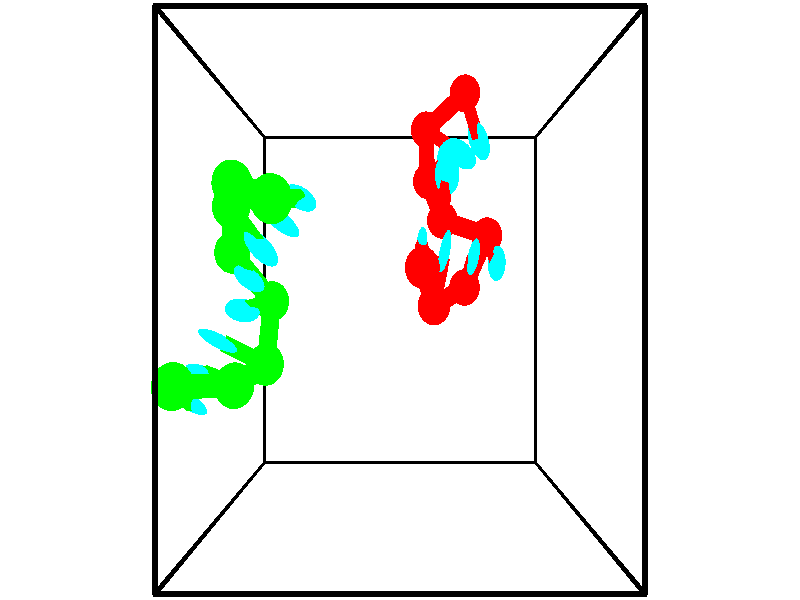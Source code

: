 // switches for output
#declare DRAW_BASES = 1; // possible values are 0, 1; only relevant for DNA ribbons
#declare DRAW_BASES_TYPE = 3; // possible values are 1, 2, 3; only relevant for DNA ribbons
#declare DRAW_FOG = 0; // set to 1 to enable fog

#include "colors.inc"

#include "transforms.inc"
background { rgb <1, 1, 1>}

#default {
   normal{
       ripples 0.25
       frequency 0.20
       turbulence 0.2
       lambda 5
   }
	finish {
		phong 0.1
		phong_size 40.
	}
}

// original window dimensions: 1024x640


// camera settings

camera {
	sky <-0, 1, 0>
	up <-0, 1, 0>
	right 1.6 * <1, 0, 0>
	location <2.5, 2.5, 11.1562>
	look_at <2.5, 2.5, 2.5>
	direction <0, 0, -8.6562>
	angle 67.0682
}


# declare cpy_camera_pos = <2.5, 2.5, 11.1562>;
# if (DRAW_FOG = 1)
fog {
	fog_type 2
	up vnormalize(cpy_camera_pos)
	color rgbt<1,1,1,0.3>
	distance 1e-5
	fog_alt 3e-3
	fog_offset 4
}
# end


// LIGHTS

# declare lum = 6;
global_settings {
	ambient_light rgb lum * <0.05, 0.05, 0.05>
	max_trace_level 15
}# declare cpy_direct_light_amount = 0.25;
light_source
{	1000 * <-1, -1, 1>,
	rgb lum * cpy_direct_light_amount
	parallel
}

light_source
{	1000 * <1, 1, -1>,
	rgb lum * cpy_direct_light_amount
	parallel
}

// strand 0

// nucleotide -1

// particle -1
sphere {
	<2.819600, 2.887696, 2.501992> 0.250000
	pigment { color rgbt <1,0,0,0> }
	no_shadow
}
cylinder {
	<2.829212, 3.076725, 2.149607>,  <2.834980, 3.190142, 1.938175>, 0.100000
	pigment { color rgbt <1,0,0,0> }
	no_shadow
}
cylinder {
	<2.829212, 3.076725, 2.149607>,  <2.819600, 2.887696, 2.501992>, 0.100000
	pigment { color rgbt <1,0,0,0> }
	no_shadow
}

// particle -1
sphere {
	<2.829212, 3.076725, 2.149607> 0.100000
	pigment { color rgbt <1,0,0,0> }
	no_shadow
}
sphere {
	0, 1
	scale<0.080000,0.200000,0.300000>
	matrix <0.994101, -0.104523, -0.028952,
		-0.105763, -0.875072, -0.472296,
		0.024031, 0.472572, -0.880964,
		2.836421, 3.218497, 1.885317>
	pigment { color rgbt <0,1,1,0> }
	no_shadow
}
cylinder {
	<3.024440, 2.424240, 1.840984>,  <2.819600, 2.887696, 2.501992>, 0.130000
	pigment { color rgbt <1,0,0,0> }
	no_shadow
}

// nucleotide -1

// particle -1
sphere {
	<3.024440, 2.424240, 1.840984> 0.250000
	pigment { color rgbt <1,0,0,0> }
	no_shadow
}
cylinder {
	<3.116550, 2.813316, 1.852621>,  <3.171817, 3.046762, 1.859602>, 0.100000
	pigment { color rgbt <1,0,0,0> }
	no_shadow
}
cylinder {
	<3.116550, 2.813316, 1.852621>,  <3.024440, 2.424240, 1.840984>, 0.100000
	pigment { color rgbt <1,0,0,0> }
	no_shadow
}

// particle -1
sphere {
	<3.116550, 2.813316, 1.852621> 0.100000
	pigment { color rgbt <1,0,0,0> }
	no_shadow
}
sphere {
	0, 1
	scale<0.080000,0.200000,0.300000>
	matrix <0.968490, -0.231990, 0.090592,
		0.094866, 0.007313, -0.995463,
		0.230275, 0.972691, 0.029091,
		3.185633, 3.105124, 1.861348>
	pigment { color rgbt <0,1,1,0> }
	no_shadow
}
cylinder {
	<3.559478, 2.670946, 1.238015>,  <3.024440, 2.424240, 1.840984>, 0.130000
	pigment { color rgbt <1,0,0,0> }
	no_shadow
}

// nucleotide -1

// particle -1
sphere {
	<3.559478, 2.670946, 1.238015> 0.250000
	pigment { color rgbt <1,0,0,0> }
	no_shadow
}
cylinder {
	<3.602287, 2.888721, 1.570794>,  <3.627973, 3.019387, 1.770461>, 0.100000
	pigment { color rgbt <1,0,0,0> }
	no_shadow
}
cylinder {
	<3.602287, 2.888721, 1.570794>,  <3.559478, 2.670946, 1.238015>, 0.100000
	pigment { color rgbt <1,0,0,0> }
	no_shadow
}

// particle -1
sphere {
	<3.602287, 2.888721, 1.570794> 0.100000
	pigment { color rgbt <1,0,0,0> }
	no_shadow
}
sphere {
	0, 1
	scale<0.080000,0.200000,0.300000>
	matrix <0.987405, -0.156264, -0.024760,
		0.116523, 0.824117, -0.554305,
		0.107024, 0.544438, 0.831946,
		3.634394, 3.052053, 1.820377>
	pigment { color rgbt <0,1,1,0> }
	no_shadow
}
cylinder {
	<3.932786, 3.384005, 1.202355>,  <3.559478, 2.670946, 1.238015>, 0.130000
	pigment { color rgbt <1,0,0,0> }
	no_shadow
}

// nucleotide -1

// particle -1
sphere {
	<3.932786, 3.384005, 1.202355> 0.250000
	pigment { color rgbt <1,0,0,0> }
	no_shadow
}
cylinder {
	<3.973186, 3.150627, 1.524694>,  <3.997427, 3.010600, 1.718097>, 0.100000
	pigment { color rgbt <1,0,0,0> }
	no_shadow
}
cylinder {
	<3.973186, 3.150627, 1.524694>,  <3.932786, 3.384005, 1.202355>, 0.100000
	pigment { color rgbt <1,0,0,0> }
	no_shadow
}

// particle -1
sphere {
	<3.973186, 3.150627, 1.524694> 0.100000
	pigment { color rgbt <1,0,0,0> }
	no_shadow
}
sphere {
	0, 1
	scale<0.080000,0.200000,0.300000>
	matrix <0.911106, -0.271097, -0.310470,
		0.399606, 0.765570, 0.504200,
		0.101000, -0.583445, 0.805848,
		4.003487, 2.975594, 1.766448>
	pigment { color rgbt <0,1,1,0> }
	no_shadow
}
cylinder {
	<3.194002, 3.586230, 1.271129>,  <3.932786, 3.384005, 1.202355>, 0.130000
	pigment { color rgbt <1,0,0,0> }
	no_shadow
}

// nucleotide -1

// particle -1
sphere {
	<3.194002, 3.586230, 1.271129> 0.250000
	pigment { color rgbt <1,0,0,0> }
	no_shadow
}
cylinder {
	<3.218220, 3.897671, 1.520966>,  <3.232750, 4.084535, 1.670868>, 0.100000
	pigment { color rgbt <1,0,0,0> }
	no_shadow
}
cylinder {
	<3.218220, 3.897671, 1.520966>,  <3.194002, 3.586230, 1.271129>, 0.100000
	pigment { color rgbt <1,0,0,0> }
	no_shadow
}

// particle -1
sphere {
	<3.218220, 3.897671, 1.520966> 0.100000
	pigment { color rgbt <1,0,0,0> }
	no_shadow
}
sphere {
	0, 1
	scale<0.080000,0.200000,0.300000>
	matrix <0.411398, 0.550655, -0.726313,
		-0.909443, 0.300930, -0.286976,
		0.060545, 0.778601, 0.624592,
		3.236383, 4.131251, 1.708343>
	pigment { color rgbt <0,1,1,0> }
	no_shadow
}
cylinder {
	<2.970924, 4.180339, 0.898205>,  <3.194002, 3.586230, 1.271129>, 0.130000
	pigment { color rgbt <1,0,0,0> }
	no_shadow
}

// nucleotide -1

// particle -1
sphere {
	<2.970924, 4.180339, 0.898205> 0.250000
	pigment { color rgbt <1,0,0,0> }
	no_shadow
}
cylinder {
	<3.163118, 4.327061, 1.216849>,  <3.278435, 4.415094, 1.408035>, 0.100000
	pigment { color rgbt <1,0,0,0> }
	no_shadow
}
cylinder {
	<3.163118, 4.327061, 1.216849>,  <2.970924, 4.180339, 0.898205>, 0.100000
	pigment { color rgbt <1,0,0,0> }
	no_shadow
}

// particle -1
sphere {
	<3.163118, 4.327061, 1.216849> 0.100000
	pigment { color rgbt <1,0,0,0> }
	no_shadow
}
sphere {
	0, 1
	scale<0.080000,0.200000,0.300000>
	matrix <0.603358, 0.520948, -0.603798,
		-0.636468, 0.770758, 0.028994,
		0.480486, 0.366805, 0.796610,
		3.307264, 4.437102, 1.455832>
	pigment { color rgbt <0,1,1,0> }
	no_shadow
}
cylinder {
	<2.935423, 4.903976, 0.927930>,  <2.970924, 4.180339, 0.898205>, 0.130000
	pigment { color rgbt <1,0,0,0> }
	no_shadow
}

// nucleotide -1

// particle -1
sphere {
	<2.935423, 4.903976, 0.927930> 0.250000
	pigment { color rgbt <1,0,0,0> }
	no_shadow
}
cylinder {
	<3.260782, 4.691139, 1.021961>,  <3.455998, 4.563437, 1.078379>, 0.100000
	pigment { color rgbt <1,0,0,0> }
	no_shadow
}
cylinder {
	<3.260782, 4.691139, 1.021961>,  <2.935423, 4.903976, 0.927930>, 0.100000
	pigment { color rgbt <1,0,0,0> }
	no_shadow
}

// particle -1
sphere {
	<3.260782, 4.691139, 1.021961> 0.100000
	pigment { color rgbt <1,0,0,0> }
	no_shadow
}
sphere {
	0, 1
	scale<0.080000,0.200000,0.300000>
	matrix <0.539328, 0.538401, -0.647495,
		0.217962, 0.653454, 0.724907,
		0.813399, -0.532092, 0.235076,
		3.504802, 4.531512, 1.092484>
	pigment { color rgbt <0,1,1,0> }
	no_shadow
}
cylinder {
	<3.568676, 5.338157, 1.205288>,  <2.935423, 4.903976, 0.927930>, 0.130000
	pigment { color rgbt <1,0,0,0> }
	no_shadow
}

// nucleotide -1

// particle -1
sphere {
	<3.568676, 5.338157, 1.205288> 0.250000
	pigment { color rgbt <1,0,0,0> }
	no_shadow
}
cylinder {
	<3.719780, 5.002396, 1.048980>,  <3.810442, 4.800939, 0.955196>, 0.100000
	pigment { color rgbt <1,0,0,0> }
	no_shadow
}
cylinder {
	<3.719780, 5.002396, 1.048980>,  <3.568676, 5.338157, 1.205288>, 0.100000
	pigment { color rgbt <1,0,0,0> }
	no_shadow
}

// particle -1
sphere {
	<3.719780, 5.002396, 1.048980> 0.100000
	pigment { color rgbt <1,0,0,0> }
	no_shadow
}
sphere {
	0, 1
	scale<0.080000,0.200000,0.300000>
	matrix <0.629752, 0.542316, -0.556152,
		0.678756, -0.035996, 0.733481,
		0.377759, -0.839403, -0.390768,
		3.833108, 4.750575, 0.931750>
	pigment { color rgbt <0,1,1,0> }
	no_shadow
}
// strand 1

// nucleotide -1

// particle -1
sphere {
	<-0.312242, 1.609480, 3.692296> 0.250000
	pigment { color rgbt <0,1,0,0> }
	no_shadow
}
cylinder {
	<-0.301500, 1.453613, 3.324070>,  <-0.295054, 1.360093, 3.103135>, 0.100000
	pigment { color rgbt <0,1,0,0> }
	no_shadow
}
cylinder {
	<-0.301500, 1.453613, 3.324070>,  <-0.312242, 1.609480, 3.692296>, 0.100000
	pigment { color rgbt <0,1,0,0> }
	no_shadow
}

// particle -1
sphere {
	<-0.301500, 1.453613, 3.324070> 0.100000
	pigment { color rgbt <0,1,0,0> }
	no_shadow
}
sphere {
	0, 1
	scale<0.080000,0.200000,0.300000>
	matrix <0.375672, 0.857327, -0.351938,
		0.926363, -0.336379, 0.169412,
		0.026857, -0.389666, -0.920565,
		-0.293443, 1.336713, 3.047901>
	pigment { color rgbt <0,1,1,0> }
	no_shadow
}
cylinder {
	<0.355636, 1.575249, 3.336875>,  <-0.312242, 1.609480, 3.692296>, 0.130000
	pigment { color rgbt <0,1,0,0> }
	no_shadow
}

// nucleotide -1

// particle -1
sphere {
	<0.355636, 1.575249, 3.336875> 0.250000
	pigment { color rgbt <0,1,0,0> }
	no_shadow
}
cylinder {
	<0.042812, 1.628395, 3.093324>,  <-0.144882, 1.660283, 2.947194>, 0.100000
	pigment { color rgbt <0,1,0,0> }
	no_shadow
}
cylinder {
	<0.042812, 1.628395, 3.093324>,  <0.355636, 1.575249, 3.336875>, 0.100000
	pigment { color rgbt <0,1,0,0> }
	no_shadow
}

// particle -1
sphere {
	<0.042812, 1.628395, 3.093324> 0.100000
	pigment { color rgbt <0,1,0,0> }
	no_shadow
}
sphere {
	0, 1
	scale<0.080000,0.200000,0.300000>
	matrix <0.289649, 0.942565, -0.166354,
		0.551804, -0.306459, -0.775626,
		-0.782059, 0.132865, -0.608877,
		-0.191805, 1.668254, 2.910661>
	pigment { color rgbt <0,1,1,0> }
	no_shadow
}
cylinder {
	<0.595225, 1.736263, 2.579740>,  <0.355636, 1.575249, 3.336875>, 0.130000
	pigment { color rgbt <0,1,0,0> }
	no_shadow
}

// nucleotide -1

// particle -1
sphere {
	<0.595225, 1.736263, 2.579740> 0.250000
	pigment { color rgbt <0,1,0,0> }
	no_shadow
}
cylinder {
	<0.247916, 1.901024, 2.690332>,  <0.039531, 1.999881, 2.756688>, 0.100000
	pigment { color rgbt <0,1,0,0> }
	no_shadow
}
cylinder {
	<0.247916, 1.901024, 2.690332>,  <0.595225, 1.736263, 2.579740>, 0.100000
	pigment { color rgbt <0,1,0,0> }
	no_shadow
}

// particle -1
sphere {
	<0.247916, 1.901024, 2.690332> 0.100000
	pigment { color rgbt <0,1,0,0> }
	no_shadow
}
sphere {
	0, 1
	scale<0.080000,0.200000,0.300000>
	matrix <0.412954, 0.908948, -0.057299,
		-0.274909, 0.064423, -0.959309,
		-0.868271, 0.411903, 0.276482,
		-0.012565, 2.024595, 2.773277>
	pigment { color rgbt <0,1,1,0> }
	no_shadow
}
cylinder {
	<0.593653, 2.483917, 2.166834>,  <0.595225, 1.736263, 2.579740>, 0.130000
	pigment { color rgbt <0,1,0,0> }
	no_shadow
}

// nucleotide -1

// particle -1
sphere {
	<0.593653, 2.483917, 2.166834> 0.250000
	pigment { color rgbt <0,1,0,0> }
	no_shadow
}
cylinder {
	<0.438646, 2.425823, 2.530974>,  <0.345642, 2.390967, 2.749458>, 0.100000
	pigment { color rgbt <0,1,0,0> }
	no_shadow
}
cylinder {
	<0.438646, 2.425823, 2.530974>,  <0.593653, 2.483917, 2.166834>, 0.100000
	pigment { color rgbt <0,1,0,0> }
	no_shadow
}

// particle -1
sphere {
	<0.438646, 2.425823, 2.530974> 0.100000
	pigment { color rgbt <0,1,0,0> }
	no_shadow
}
sphere {
	0, 1
	scale<0.080000,0.200000,0.300000>
	matrix <0.461729, 0.824138, 0.328028,
		-0.797895, 0.547452, -0.252310,
		-0.387518, -0.145233, 0.910350,
		0.322391, 2.382253, 2.804079>
	pigment { color rgbt <0,1,1,0> }
	no_shadow
}
cylinder {
	<0.078824, 3.067155, 2.441633>,  <0.593653, 2.483917, 2.166834>, 0.130000
	pigment { color rgbt <0,1,0,0> }
	no_shadow
}

// nucleotide -1

// particle -1
sphere {
	<0.078824, 3.067155, 2.441633> 0.250000
	pigment { color rgbt <0,1,0,0> }
	no_shadow
}
cylinder {
	<0.288538, 2.882744, 2.728012>,  <0.414366, 2.772097, 2.899839>, 0.100000
	pigment { color rgbt <0,1,0,0> }
	no_shadow
}
cylinder {
	<0.288538, 2.882744, 2.728012>,  <0.078824, 3.067155, 2.441633>, 0.100000
	pigment { color rgbt <0,1,0,0> }
	no_shadow
}

// particle -1
sphere {
	<0.288538, 2.882744, 2.728012> 0.100000
	pigment { color rgbt <0,1,0,0> }
	no_shadow
}
sphere {
	0, 1
	scale<0.080000,0.200000,0.300000>
	matrix <0.414507, 0.872601, 0.258362,
		-0.743848, 0.161310, 0.648590,
		0.524284, -0.461028, 0.715947,
		0.445823, 2.744436, 2.942796>
	pigment { color rgbt <0,1,1,0> }
	no_shadow
}
cylinder {
	<0.188240, 3.557515, 2.895575>,  <0.078824, 3.067155, 2.441633>, 0.130000
	pigment { color rgbt <0,1,0,0> }
	no_shadow
}

// nucleotide -1

// particle -1
sphere {
	<0.188240, 3.557515, 2.895575> 0.250000
	pigment { color rgbt <0,1,0,0> }
	no_shadow
}
cylinder {
	<0.451055, 3.284752, 3.024139>,  <0.608744, 3.121094, 3.101278>, 0.100000
	pigment { color rgbt <0,1,0,0> }
	no_shadow
}
cylinder {
	<0.451055, 3.284752, 3.024139>,  <0.188240, 3.557515, 2.895575>, 0.100000
	pigment { color rgbt <0,1,0,0> }
	no_shadow
}

// particle -1
sphere {
	<0.451055, 3.284752, 3.024139> 0.100000
	pigment { color rgbt <0,1,0,0> }
	no_shadow
}
sphere {
	0, 1
	scale<0.080000,0.200000,0.300000>
	matrix <0.537539, 0.722708, 0.434448,
		-0.528539, -0.112678, 0.841398,
		0.657038, -0.681907, 0.321411,
		0.648166, 3.080180, 3.120563>
	pigment { color rgbt <0,1,1,0> }
	no_shadow
}
cylinder {
	<0.392521, 3.716199, 3.572937>,  <0.188240, 3.557515, 2.895575>, 0.130000
	pigment { color rgbt <0,1,0,0> }
	no_shadow
}

// nucleotide -1

// particle -1
sphere {
	<0.392521, 3.716199, 3.572937> 0.250000
	pigment { color rgbt <0,1,0,0> }
	no_shadow
}
cylinder {
	<0.702044, 3.517271, 3.416021>,  <0.887758, 3.397914, 3.321872>, 0.100000
	pigment { color rgbt <0,1,0,0> }
	no_shadow
}
cylinder {
	<0.702044, 3.517271, 3.416021>,  <0.392521, 3.716199, 3.572937>, 0.100000
	pigment { color rgbt <0,1,0,0> }
	no_shadow
}

// particle -1
sphere {
	<0.702044, 3.517271, 3.416021> 0.100000
	pigment { color rgbt <0,1,0,0> }
	no_shadow
}
sphere {
	0, 1
	scale<0.080000,0.200000,0.300000>
	matrix <0.622560, 0.711314, 0.326267,
		0.116782, -0.496692, 0.860034,
		0.773809, -0.497321, -0.392289,
		0.934187, 3.368075, 3.298334>
	pigment { color rgbt <0,1,1,0> }
	no_shadow
}
cylinder {
	<0.973323, 3.498759, 4.010237>,  <0.392521, 3.716199, 3.572937>, 0.130000
	pigment { color rgbt <0,1,0,0> }
	no_shadow
}

// nucleotide -1

// particle -1
sphere {
	<0.973323, 3.498759, 4.010237> 0.250000
	pigment { color rgbt <0,1,0,0> }
	no_shadow
}
cylinder {
	<1.112807, 3.555906, 3.639726>,  <1.196498, 3.590195, 3.417420>, 0.100000
	pigment { color rgbt <0,1,0,0> }
	no_shadow
}
cylinder {
	<1.112807, 3.555906, 3.639726>,  <0.973323, 3.498759, 4.010237>, 0.100000
	pigment { color rgbt <0,1,0,0> }
	no_shadow
}

// particle -1
sphere {
	<1.112807, 3.555906, 3.639726> 0.100000
	pigment { color rgbt <0,1,0,0> }
	no_shadow
}
sphere {
	0, 1
	scale<0.080000,0.200000,0.300000>
	matrix <0.621214, 0.704796, 0.342574,
		0.701773, -0.694878, 0.157034,
		0.348723, 0.142857, -0.926274,
		1.217421, 3.598767, 3.361843>
	pigment { color rgbt <0,1,1,0> }
	no_shadow
}
// box output
cylinder {
	<0.000000, 0.000000, 0.000000>,  <5.000000, 0.000000, 0.000000>, 0.025000
	pigment { color rgbt <0,0,0,0> }
	no_shadow
}
cylinder {
	<0.000000, 0.000000, 0.000000>,  <0.000000, 5.000000, 0.000000>, 0.025000
	pigment { color rgbt <0,0,0,0> }
	no_shadow
}
cylinder {
	<0.000000, 0.000000, 0.000000>,  <0.000000, 0.000000, 5.000000>, 0.025000
	pigment { color rgbt <0,0,0,0> }
	no_shadow
}
cylinder {
	<5.000000, 5.000000, 5.000000>,  <0.000000, 5.000000, 5.000000>, 0.025000
	pigment { color rgbt <0,0,0,0> }
	no_shadow
}
cylinder {
	<5.000000, 5.000000, 5.000000>,  <5.000000, 0.000000, 5.000000>, 0.025000
	pigment { color rgbt <0,0,0,0> }
	no_shadow
}
cylinder {
	<5.000000, 5.000000, 5.000000>,  <5.000000, 5.000000, 0.000000>, 0.025000
	pigment { color rgbt <0,0,0,0> }
	no_shadow
}
cylinder {
	<0.000000, 0.000000, 5.000000>,  <0.000000, 5.000000, 5.000000>, 0.025000
	pigment { color rgbt <0,0,0,0> }
	no_shadow
}
cylinder {
	<0.000000, 0.000000, 5.000000>,  <5.000000, 0.000000, 5.000000>, 0.025000
	pigment { color rgbt <0,0,0,0> }
	no_shadow
}
cylinder {
	<5.000000, 5.000000, 0.000000>,  <0.000000, 5.000000, 0.000000>, 0.025000
	pigment { color rgbt <0,0,0,0> }
	no_shadow
}
cylinder {
	<5.000000, 5.000000, 0.000000>,  <5.000000, 0.000000, 0.000000>, 0.025000
	pigment { color rgbt <0,0,0,0> }
	no_shadow
}
cylinder {
	<5.000000, 0.000000, 5.000000>,  <5.000000, 0.000000, 0.000000>, 0.025000
	pigment { color rgbt <0,0,0,0> }
	no_shadow
}
cylinder {
	<0.000000, 5.000000, 0.000000>,  <0.000000, 5.000000, 5.000000>, 0.025000
	pigment { color rgbt <0,0,0,0> }
	no_shadow
}
// end of box output

